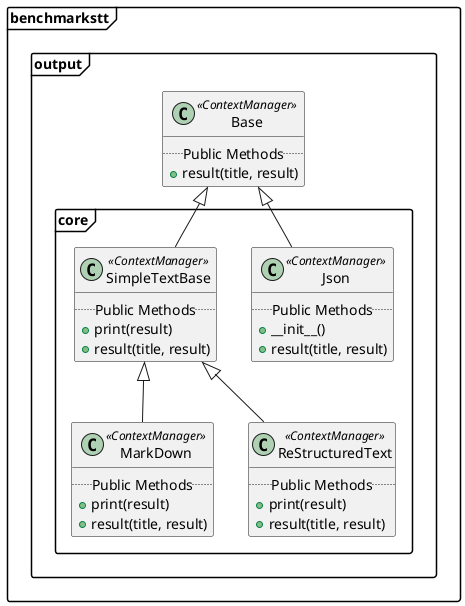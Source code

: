 @startuml

skinparam packageStyle Frame
package benchmarkstt.output [[https://benchmarkstt.readthedocs.io/en/latest/modules/benchmarkstt.output.html#]] {

	class benchmarkstt.output.Base << ContextManager >>  [[https://benchmarkstt.readthedocs.io/en/latest/modules/benchmarkstt.output.html#benchmarkstt.output.Base]] {
		.. Public Methods ..
		+result(title, result)
	}
}

package benchmarkstt.output.core [[https://benchmarkstt.readthedocs.io/en/latest/modules/benchmarkstt.output.core.html#]] {

	class benchmarkstt.output.core.Json << ContextManager >>  [[https://benchmarkstt.readthedocs.io/en/latest/modules/benchmarkstt.output.core.html#benchmarkstt.output.core.Json]] extends benchmarkstt.output.Base {
		.. Public Methods ..
		+__init__()
		+result(title, result)
	}

	class benchmarkstt.output.core.MarkDown << ContextManager >>  [[https://benchmarkstt.readthedocs.io/en/latest/modules/benchmarkstt.output.core.html#benchmarkstt.output.core.MarkDown]] extends benchmarkstt.output.core.SimpleTextBase {
		.. Public Methods ..
		+print(result)
		+result(title, result)
	}

	class benchmarkstt.output.core.ReStructuredText << ContextManager >>  [[https://benchmarkstt.readthedocs.io/en/latest/modules/benchmarkstt.output.core.html#benchmarkstt.output.core.ReStructuredText]] extends benchmarkstt.output.core.SimpleTextBase {
		.. Public Methods ..
		+print(result)
		+result(title, result)
	}

	class benchmarkstt.output.core.SimpleTextBase << ContextManager >>  [[https://benchmarkstt.readthedocs.io/en/latest/modules/benchmarkstt.output.core.html#benchmarkstt.output.core.SimpleTextBase]] extends benchmarkstt.output.Base {
		.. Public Methods ..
		+print(result)
		+result(title, result)
	}
}




@enduml